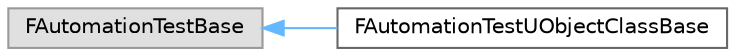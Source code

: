 digraph "Graphical Class Hierarchy"
{
 // INTERACTIVE_SVG=YES
 // LATEX_PDF_SIZE
  bgcolor="transparent";
  edge [fontname=Helvetica,fontsize=10,labelfontname=Helvetica,labelfontsize=10];
  node [fontname=Helvetica,fontsize=10,shape=box,height=0.2,width=0.4];
  rankdir="LR";
  Node0 [id="Node000000",label="FAutomationTestBase",height=0.2,width=0.4,color="grey60", fillcolor="#E0E0E0", style="filled",tooltip=" "];
  Node0 -> Node1 [id="edge3421_Node000000_Node000001",dir="back",color="steelblue1",style="solid",tooltip=" "];
  Node1 [id="Node000001",label="FAutomationTestUObjectClassBase",height=0.2,width=0.4,color="grey40", fillcolor="white", style="filled",URL="$dc/d37/classFAutomationTestUObjectClassBase.html",tooltip=" "];
}
